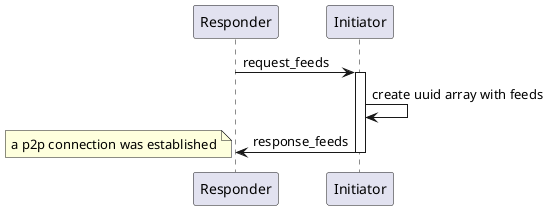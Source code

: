 @startuml "Signaling Protocol"


participant Responder as responder
participant Initiator as initiator

responder -> initiator: request_feeds

activate initiator
initiator -> initiator: create uuid array with feeds
initiator -> responder: response_feeds
deactivate initiator

note left: a p2p connection was established


@enduml
